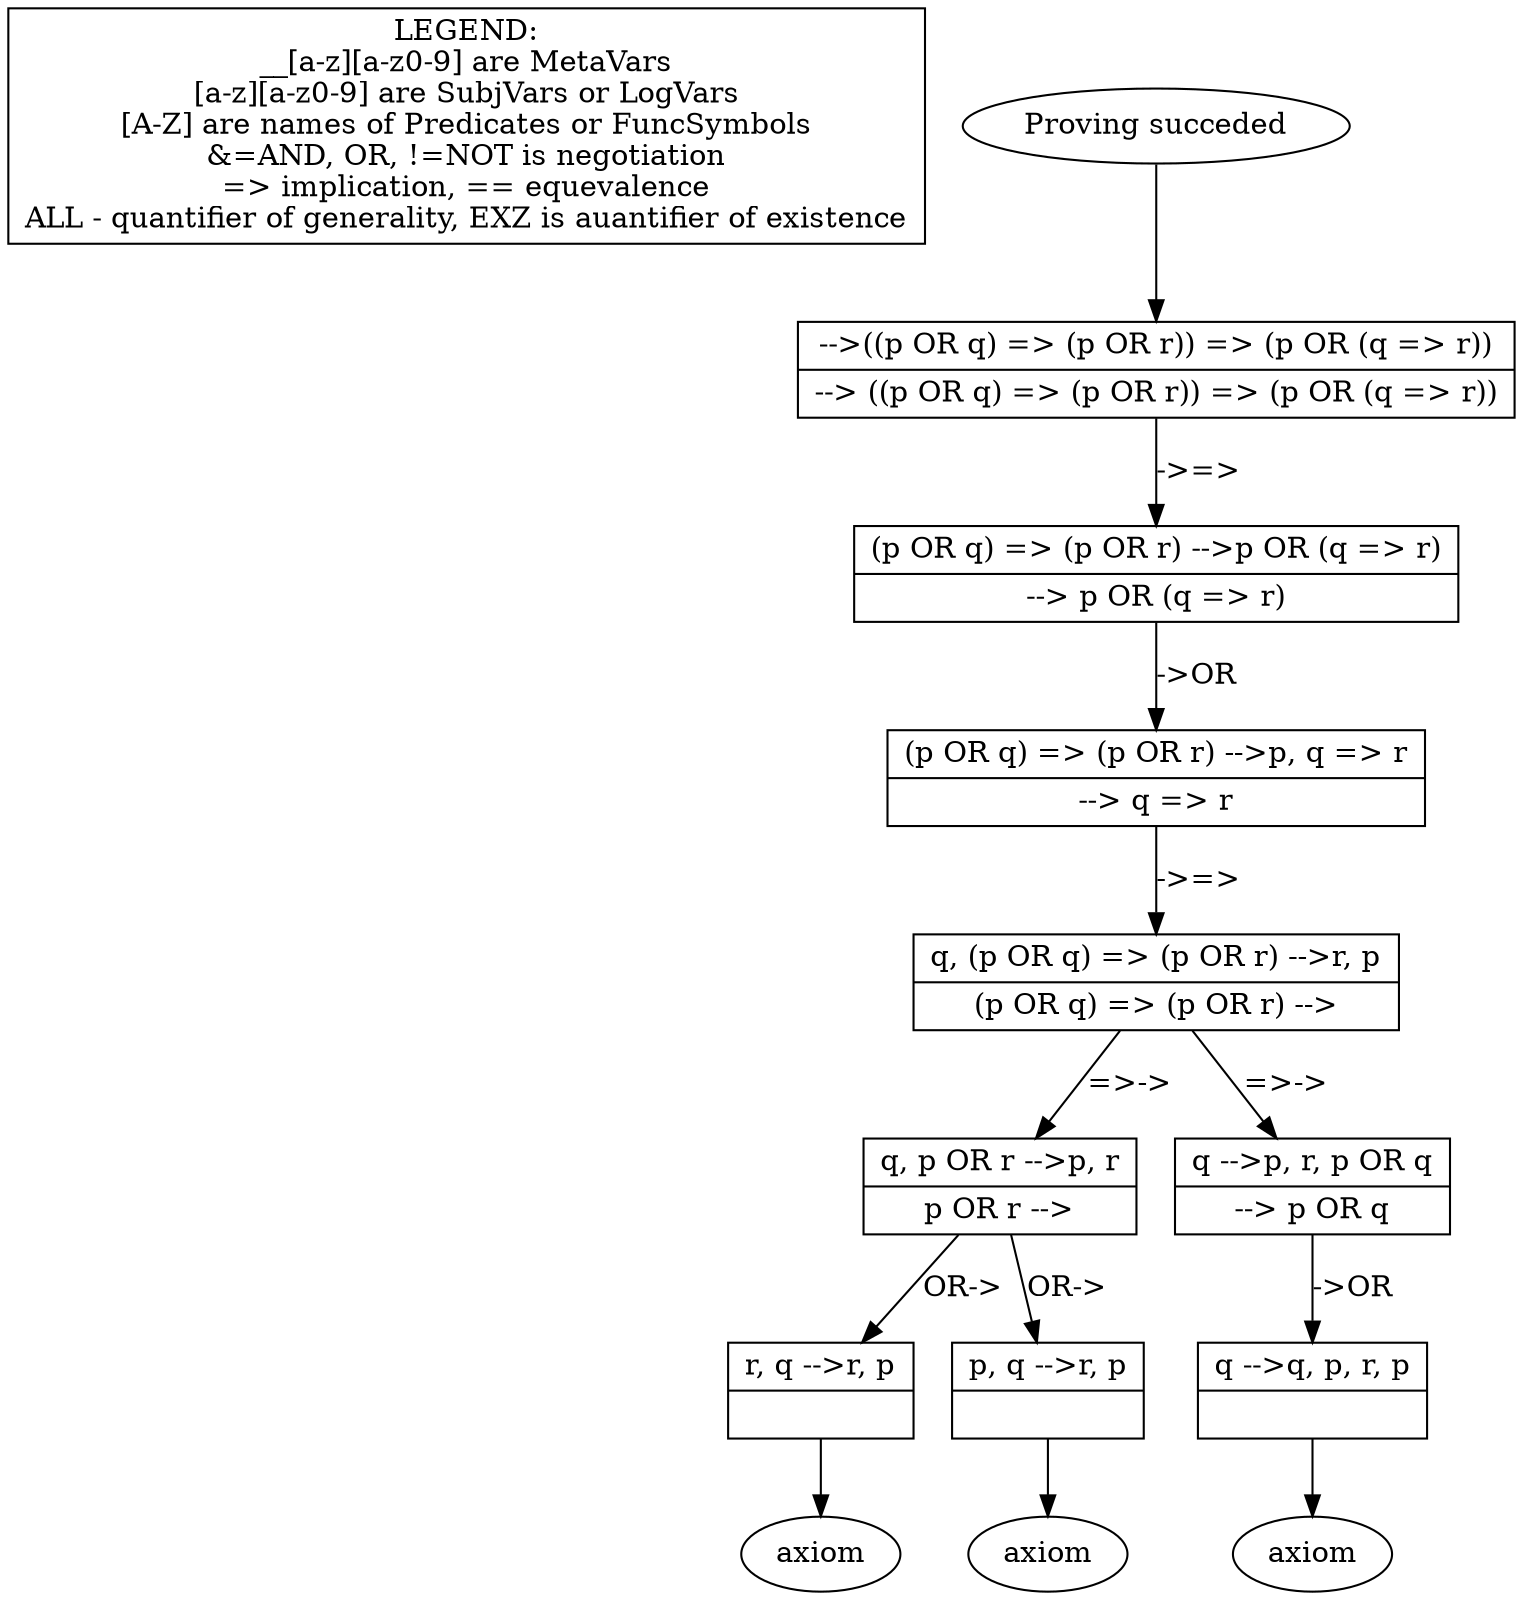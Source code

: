 digraph X {
legend [shape=box,label="LEGEND:\n__[a-z][a-z0-9] are MetaVars\n[a-z][a-z0-9] are SubjVars or LogVars\n[A-Z] are names of Predicates or FuncSymbols\n&=AND, OR, !=NOT is negotiation\n=> implication, == equevalence\nALL - quantifier of generality, EXZ is auantifier of existence"];	12 [label="Proving succeded"]
	12 -> 0
	11 [label="axiom"]
	10 [shape=record,label="{<seq> q --\>q, p, r, p |<lastfip>  }"];
	10 -> 11 [label=""]
	9 [label="axiom"]
	8 [label="axiom"]
	7 [shape=record,label="{<seq> r, q --\>r, p |<lastfip>  }"];
	7 -> 8 [label=""]
	6 [shape=record,label="{<seq> p, q --\>r, p |<lastfip>  }"];
	6 -> 9 [label=""]
	5 [shape=record,label="{<seq> q, p OR r --\>p, r |<lastfip> p OR r --\> }"];
	5 -> 7 [label="OR->"]
	5 -> 6 [label="OR->"]
	4 [shape=record,label="{<seq> q --\>p, r, p OR q |<lastfip> --\> p OR q }"];
	4 -> 10 [label="->OR"]
	3 [shape=record,label="{<seq> q, (p OR q) =\> (p OR r) --\>r, p |<lastfip> (p OR q) =\> (p OR r) --\> }"];
	3 -> 5 [label="=>->"]
	3 -> 4 [label="=>->"]
	2 [shape=record,label="{<seq> (p OR q) =\> (p OR r) --\>p, q =\> r |<lastfip> --\> q =\> r }"];
	2 -> 3 [label="->=>"]
	1 [shape=record,label="{<seq> (p OR q) =\> (p OR r) --\>p OR (q =\> r) |<lastfip> --\> p OR (q =\> r) }"];
	1 -> 2 [label="->OR"]
	0 [shape=record,label="{<seq>  --\>((p OR q) =\> (p OR r)) =\> (p OR (q =\> r)) |<lastfip> --\> ((p OR q) =\> (p OR r)) =\> (p OR (q =\> r)) }"];
	0 -> 1 [label="->=>"]
}

